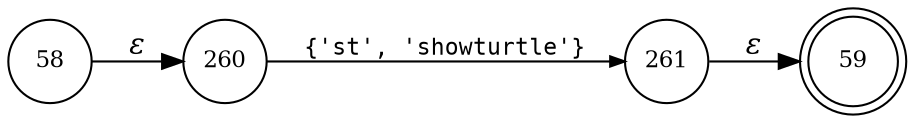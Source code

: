 digraph ATN {
rankdir=LR;
s59[fontsize=11, label="59", shape=doublecircle, fixedsize=true, width=.6];
s260[fontsize=11,label="260", shape=circle, fixedsize=true, width=.55, peripheries=1];
s261[fontsize=11,label="261", shape=circle, fixedsize=true, width=.55, peripheries=1];
s58[fontsize=11,label="58", shape=circle, fixedsize=true, width=.55, peripheries=1];
s58 -> s260 [fontname="Times-Italic", label="&epsilon;"];
s260 -> s261 [fontsize=11, fontname="Courier", arrowsize=.7, label = "{'st', 'showturtle'}", arrowhead = normal];
s261 -> s59 [fontname="Times-Italic", label="&epsilon;"];
}